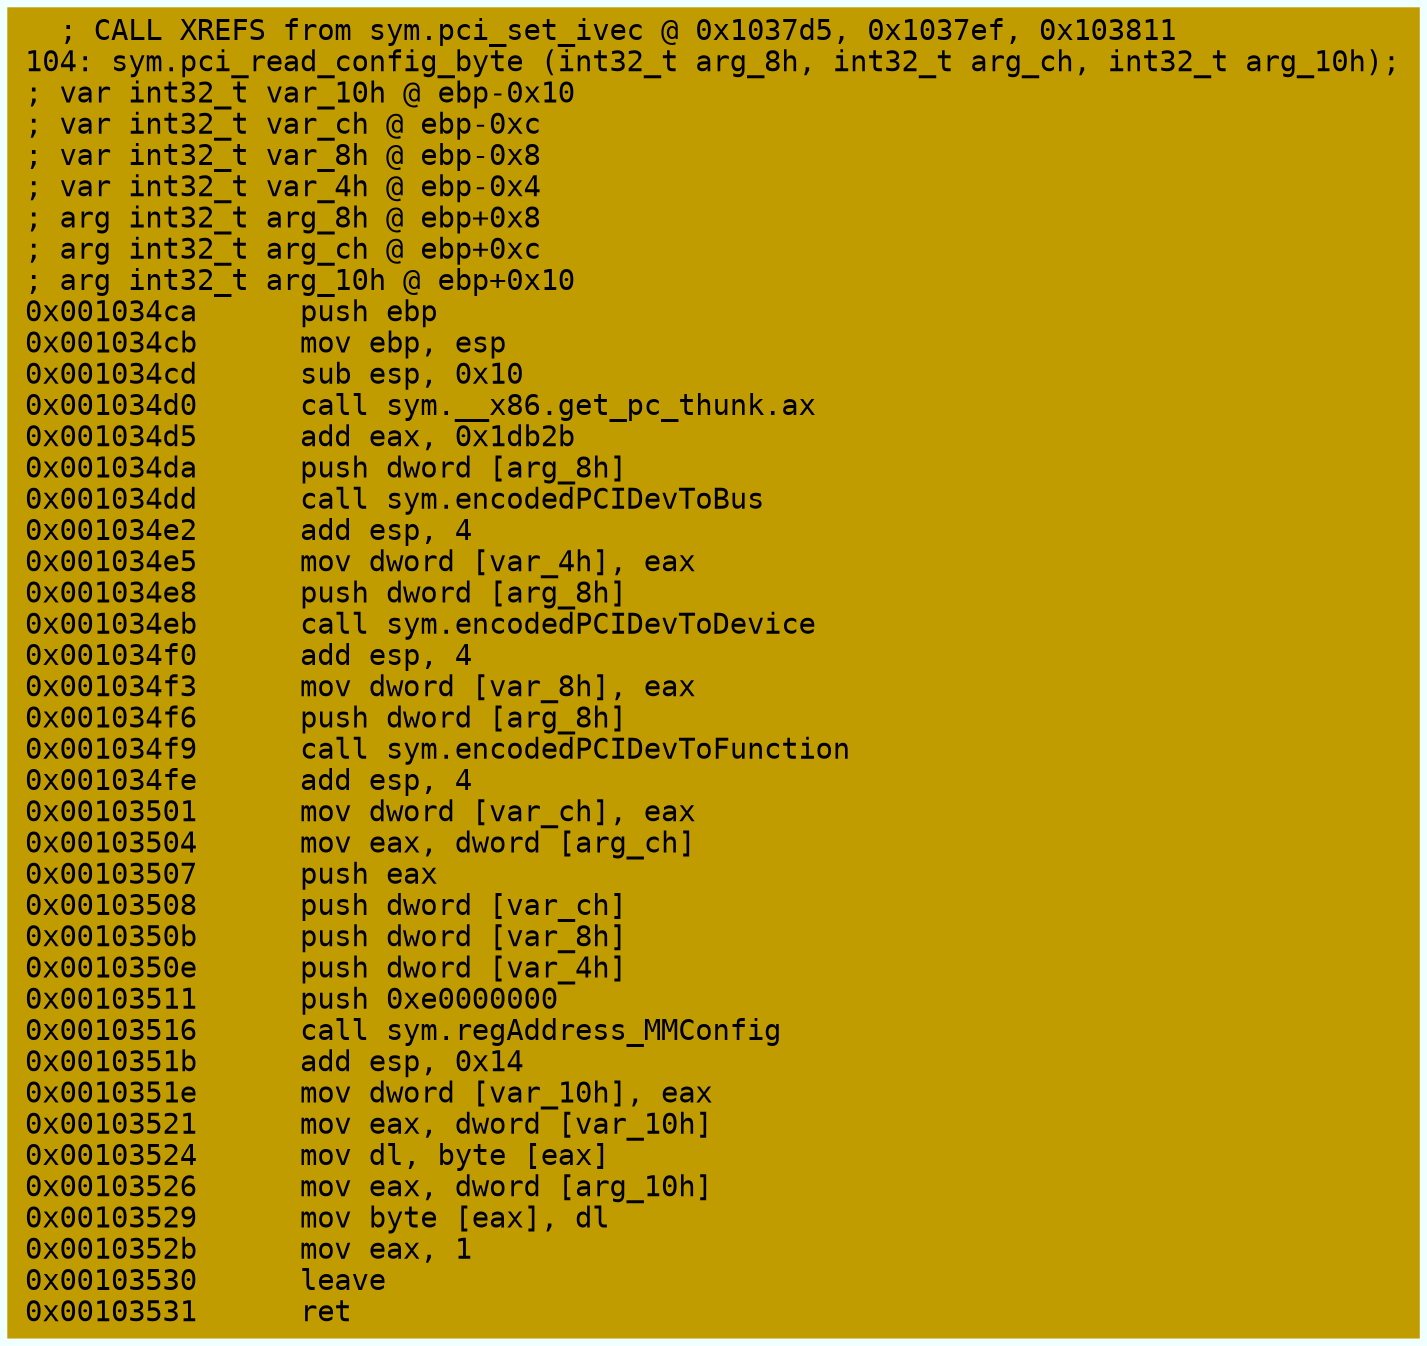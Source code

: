 digraph code {
	graph [bgcolor=azure fontsize=8 fontname="Courier" splines="ortho"];
	node [fillcolor=gray style=filled shape=box];
	edge [arrowhead="normal"];
	"0x001034ca" [URL="sym.pci_read_config_byte/0x001034ca", fillcolor="#c19c00",color="#c19c00", fontname="Courier",label="  ; CALL XREFS from sym.pci_set_ivec @ 0x1037d5, 0x1037ef, 0x103811\l104: sym.pci_read_config_byte (int32_t arg_8h, int32_t arg_ch, int32_t arg_10h);\l; var int32_t var_10h @ ebp-0x10\l; var int32_t var_ch @ ebp-0xc\l; var int32_t var_8h @ ebp-0x8\l; var int32_t var_4h @ ebp-0x4\l; arg int32_t arg_8h @ ebp+0x8\l; arg int32_t arg_ch @ ebp+0xc\l; arg int32_t arg_10h @ ebp+0x10\l0x001034ca      push ebp\l0x001034cb      mov ebp, esp\l0x001034cd      sub esp, 0x10\l0x001034d0      call sym.__x86.get_pc_thunk.ax\l0x001034d5      add eax, 0x1db2b\l0x001034da      push dword [arg_8h]\l0x001034dd      call sym.encodedPCIDevToBus\l0x001034e2      add esp, 4\l0x001034e5      mov dword [var_4h], eax\l0x001034e8      push dword [arg_8h]\l0x001034eb      call sym.encodedPCIDevToDevice\l0x001034f0      add esp, 4\l0x001034f3      mov dword [var_8h], eax\l0x001034f6      push dword [arg_8h]\l0x001034f9      call sym.encodedPCIDevToFunction\l0x001034fe      add esp, 4\l0x00103501      mov dword [var_ch], eax\l0x00103504      mov eax, dword [arg_ch]\l0x00103507      push eax\l0x00103508      push dword [var_ch]\l0x0010350b      push dword [var_8h]\l0x0010350e      push dword [var_4h]\l0x00103511      push 0xe0000000\l0x00103516      call sym.regAddress_MMConfig\l0x0010351b      add esp, 0x14\l0x0010351e      mov dword [var_10h], eax\l0x00103521      mov eax, dword [var_10h]\l0x00103524      mov dl, byte [eax]\l0x00103526      mov eax, dword [arg_10h]\l0x00103529      mov byte [eax], dl\l0x0010352b      mov eax, 1\l0x00103530      leave\l0x00103531      ret\l"]
}
